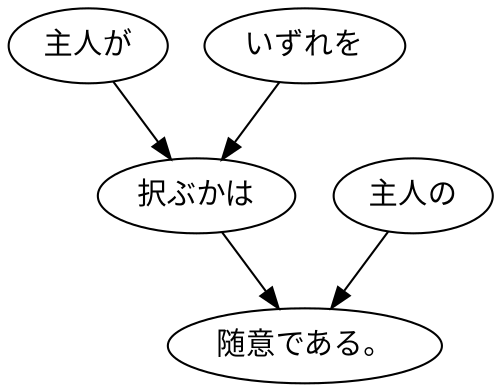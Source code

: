 digraph graph5552 {
	node0 [label="主人が"];
	node1 [label="いずれを"];
	node2 [label="択ぶかは"];
	node3 [label="主人の"];
	node4 [label="随意である。"];
	node0 -> node2;
	node1 -> node2;
	node2 -> node4;
	node3 -> node4;
}
